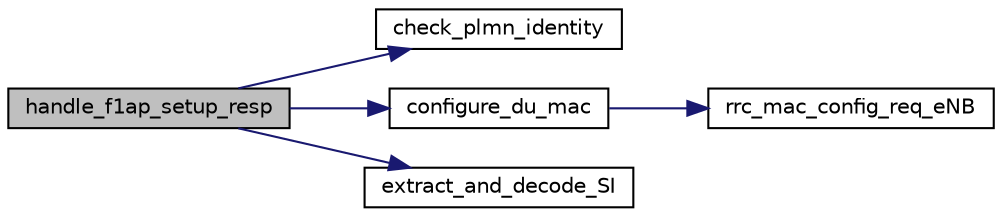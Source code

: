digraph "handle_f1ap_setup_resp"
{
 // LATEX_PDF_SIZE
  edge [fontname="Helvetica",fontsize="10",labelfontname="Helvetica",labelfontsize="10"];
  node [fontname="Helvetica",fontsize="10",shape=record];
  rankdir="LR";
  Node1 [label="handle_f1ap_setup_resp",height=0.2,width=0.4,color="black", fillcolor="grey75", style="filled", fontcolor="black",tooltip=" "];
  Node1 -> Node2 [color="midnightblue",fontsize="10",style="solid",fontname="Helvetica"];
  Node2 [label="check_plmn_identity",height=0.2,width=0.4,color="black", fillcolor="white", style="filled",URL="$enb__config_8c.html#a599eaca891c8bdba2e721373e374b99f",tooltip=" "];
  Node1 -> Node3 [color="midnightblue",fontsize="10",style="solid",fontname="Helvetica"];
  Node3 [label="configure_du_mac",height=0.2,width=0.4,color="black", fillcolor="white", style="filled",URL="$enb__config_8c.html#ac7426c7e090902246b55d9d01d1ee8b7",tooltip=" "];
  Node3 -> Node4 [color="midnightblue",fontsize="10",style="solid",fontname="Helvetica"];
  Node4 [label="rrc_mac_config_req_eNB",height=0.2,width=0.4,color="black", fillcolor="white", style="filled",URL="$group____mac.html#ga5055ec5da054819bc0c7556b3d687f9d",tooltip="RRC eNB Configuration primitive for PHY/MAC. Allows configuration of PHY/MAC resources based on Syste..."];
  Node1 -> Node5 [color="midnightblue",fontsize="10",style="solid",fontname="Helvetica"];
  Node5 [label="extract_and_decode_SI",height=0.2,width=0.4,color="black", fillcolor="white", style="filled",URL="$enb__config_8c.html#a3a3e414e4d254d5382ee60485ad4e028",tooltip=" "];
}
